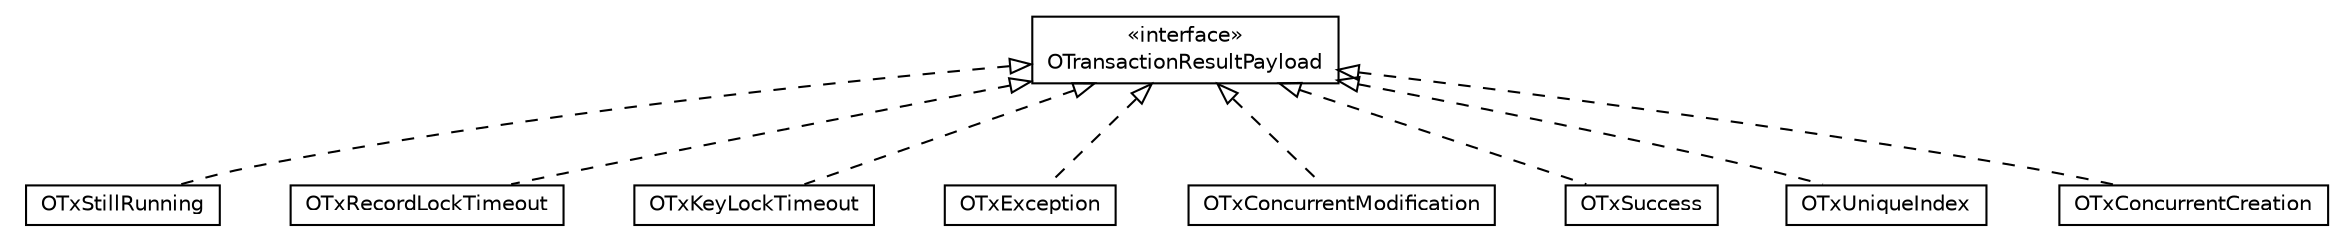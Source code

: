 #!/usr/local/bin/dot
#
# Class diagram 
# Generated by UMLGraph version R5_6-24-gf6e263 (http://www.umlgraph.org/)
#

digraph G {
	edge [fontname="Helvetica",fontsize=10,labelfontname="Helvetica",labelfontsize=10];
	node [fontname="Helvetica",fontsize=10,shape=plaintext];
	nodesep=0.25;
	ranksep=0.5;
	// com.orientechnologies.orient.server.distributed.impl.task.transaction.OTxStillRunning
	c665475 [label=<<table title="com.orientechnologies.orient.server.distributed.impl.task.transaction.OTxStillRunning" border="0" cellborder="1" cellspacing="0" cellpadding="2" port="p" href="./OTxStillRunning.html">
		<tr><td><table border="0" cellspacing="0" cellpadding="1">
<tr><td align="center" balign="center"> OTxStillRunning </td></tr>
		</table></td></tr>
		</table>>, URL="./OTxStillRunning.html", fontname="Helvetica", fontcolor="black", fontsize=10.0];
	// com.orientechnologies.orient.server.distributed.impl.task.transaction.OTxRecordLockTimeout
	c665476 [label=<<table title="com.orientechnologies.orient.server.distributed.impl.task.transaction.OTxRecordLockTimeout" border="0" cellborder="1" cellspacing="0" cellpadding="2" port="p" href="./OTxRecordLockTimeout.html">
		<tr><td><table border="0" cellspacing="0" cellpadding="1">
<tr><td align="center" balign="center"> OTxRecordLockTimeout </td></tr>
		</table></td></tr>
		</table>>, URL="./OTxRecordLockTimeout.html", fontname="Helvetica", fontcolor="black", fontsize=10.0];
	// com.orientechnologies.orient.server.distributed.impl.task.transaction.OTxKeyLockTimeout
	c665477 [label=<<table title="com.orientechnologies.orient.server.distributed.impl.task.transaction.OTxKeyLockTimeout" border="0" cellborder="1" cellspacing="0" cellpadding="2" port="p" href="./OTxKeyLockTimeout.html">
		<tr><td><table border="0" cellspacing="0" cellpadding="1">
<tr><td align="center" balign="center"> OTxKeyLockTimeout </td></tr>
		</table></td></tr>
		</table>>, URL="./OTxKeyLockTimeout.html", fontname="Helvetica", fontcolor="black", fontsize=10.0];
	// com.orientechnologies.orient.server.distributed.impl.task.transaction.OTxException
	c665478 [label=<<table title="com.orientechnologies.orient.server.distributed.impl.task.transaction.OTxException" border="0" cellborder="1" cellspacing="0" cellpadding="2" port="p" href="./OTxException.html">
		<tr><td><table border="0" cellspacing="0" cellpadding="1">
<tr><td align="center" balign="center"> OTxException </td></tr>
		</table></td></tr>
		</table>>, URL="./OTxException.html", fontname="Helvetica", fontcolor="black", fontsize=10.0];
	// com.orientechnologies.orient.server.distributed.impl.task.transaction.OTxConcurrentModification
	c665479 [label=<<table title="com.orientechnologies.orient.server.distributed.impl.task.transaction.OTxConcurrentModification" border="0" cellborder="1" cellspacing="0" cellpadding="2" port="p" href="./OTxConcurrentModification.html">
		<tr><td><table border="0" cellspacing="0" cellpadding="1">
<tr><td align="center" balign="center"> OTxConcurrentModification </td></tr>
		</table></td></tr>
		</table>>, URL="./OTxConcurrentModification.html", fontname="Helvetica", fontcolor="black", fontsize=10.0];
	// com.orientechnologies.orient.server.distributed.impl.task.transaction.OTxSuccess
	c665480 [label=<<table title="com.orientechnologies.orient.server.distributed.impl.task.transaction.OTxSuccess" border="0" cellborder="1" cellspacing="0" cellpadding="2" port="p" href="./OTxSuccess.html">
		<tr><td><table border="0" cellspacing="0" cellpadding="1">
<tr><td align="center" balign="center"> OTxSuccess </td></tr>
		</table></td></tr>
		</table>>, URL="./OTxSuccess.html", fontname="Helvetica", fontcolor="black", fontsize=10.0];
	// com.orientechnologies.orient.server.distributed.impl.task.transaction.OTransactionResultPayload
	c665481 [label=<<table title="com.orientechnologies.orient.server.distributed.impl.task.transaction.OTransactionResultPayload" border="0" cellborder="1" cellspacing="0" cellpadding="2" port="p" href="./OTransactionResultPayload.html">
		<tr><td><table border="0" cellspacing="0" cellpadding="1">
<tr><td align="center" balign="center"> &#171;interface&#187; </td></tr>
<tr><td align="center" balign="center"> OTransactionResultPayload </td></tr>
		</table></td></tr>
		</table>>, URL="./OTransactionResultPayload.html", fontname="Helvetica", fontcolor="black", fontsize=10.0];
	// com.orientechnologies.orient.server.distributed.impl.task.transaction.OTxUniqueIndex
	c665482 [label=<<table title="com.orientechnologies.orient.server.distributed.impl.task.transaction.OTxUniqueIndex" border="0" cellborder="1" cellspacing="0" cellpadding="2" port="p" href="./OTxUniqueIndex.html">
		<tr><td><table border="0" cellspacing="0" cellpadding="1">
<tr><td align="center" balign="center"> OTxUniqueIndex </td></tr>
		</table></td></tr>
		</table>>, URL="./OTxUniqueIndex.html", fontname="Helvetica", fontcolor="black", fontsize=10.0];
	// com.orientechnologies.orient.server.distributed.impl.task.transaction.OTxConcurrentCreation
	c665483 [label=<<table title="com.orientechnologies.orient.server.distributed.impl.task.transaction.OTxConcurrentCreation" border="0" cellborder="1" cellspacing="0" cellpadding="2" port="p" href="./OTxConcurrentCreation.html">
		<tr><td><table border="0" cellspacing="0" cellpadding="1">
<tr><td align="center" balign="center"> OTxConcurrentCreation </td></tr>
		</table></td></tr>
		</table>>, URL="./OTxConcurrentCreation.html", fontname="Helvetica", fontcolor="black", fontsize=10.0];
	//com.orientechnologies.orient.server.distributed.impl.task.transaction.OTxStillRunning implements com.orientechnologies.orient.server.distributed.impl.task.transaction.OTransactionResultPayload
	c665481:p -> c665475:p [dir=back,arrowtail=empty,style=dashed];
	//com.orientechnologies.orient.server.distributed.impl.task.transaction.OTxRecordLockTimeout implements com.orientechnologies.orient.server.distributed.impl.task.transaction.OTransactionResultPayload
	c665481:p -> c665476:p [dir=back,arrowtail=empty,style=dashed];
	//com.orientechnologies.orient.server.distributed.impl.task.transaction.OTxKeyLockTimeout implements com.orientechnologies.orient.server.distributed.impl.task.transaction.OTransactionResultPayload
	c665481:p -> c665477:p [dir=back,arrowtail=empty,style=dashed];
	//com.orientechnologies.orient.server.distributed.impl.task.transaction.OTxException implements com.orientechnologies.orient.server.distributed.impl.task.transaction.OTransactionResultPayload
	c665481:p -> c665478:p [dir=back,arrowtail=empty,style=dashed];
	//com.orientechnologies.orient.server.distributed.impl.task.transaction.OTxConcurrentModification implements com.orientechnologies.orient.server.distributed.impl.task.transaction.OTransactionResultPayload
	c665481:p -> c665479:p [dir=back,arrowtail=empty,style=dashed];
	//com.orientechnologies.orient.server.distributed.impl.task.transaction.OTxSuccess implements com.orientechnologies.orient.server.distributed.impl.task.transaction.OTransactionResultPayload
	c665481:p -> c665480:p [dir=back,arrowtail=empty,style=dashed];
	//com.orientechnologies.orient.server.distributed.impl.task.transaction.OTxUniqueIndex implements com.orientechnologies.orient.server.distributed.impl.task.transaction.OTransactionResultPayload
	c665481:p -> c665482:p [dir=back,arrowtail=empty,style=dashed];
	//com.orientechnologies.orient.server.distributed.impl.task.transaction.OTxConcurrentCreation implements com.orientechnologies.orient.server.distributed.impl.task.transaction.OTransactionResultPayload
	c665481:p -> c665483:p [dir=back,arrowtail=empty,style=dashed];
}

